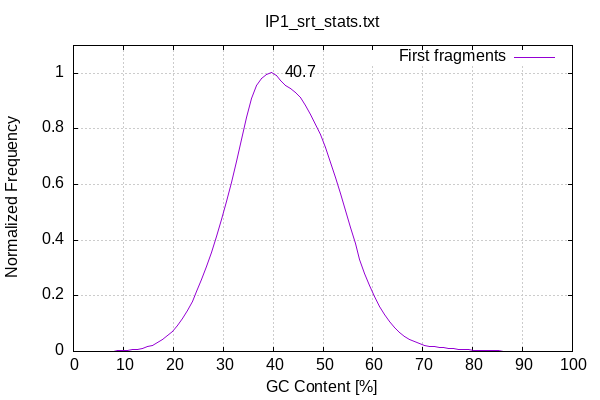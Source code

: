 
            set terminal png size 600,400 truecolor
            set output "IP1_srt_stats/gc-content.png"
            set grid xtics ytics y2tics back lc rgb "#cccccc"
            set title "IP1_srt_stats.txt" noenhanced
            set ylabel "Normalized Frequency"
            set xlabel "GC Content [%]"
            set yrange [0:1.1]
            set label sprintf("%.1f",40.70) at 40.70,1 front offset 1,0
            plot '-' smooth csplines with lines lc 1 title 'First fragments' 
        0	0.000039
2	0.000124
4	0.000280
6	0.000597
8	0.001335
10	0.002766
12	0.005998
14	0.012337
16	0.024310
18	0.044784
20	0.077282
22	0.123982
24	0.188432
26	0.270220
28	0.371091
30	0.493231
32	0.630875
34	0.788436
36	0.930817
38	0.988732
40	1.000000
42	0.966167
44	0.940068
46	0.900751
48	0.835942
50	0.756886
52	0.651716
54	0.534405
56	0.411288
58	0.301950
60	0.212123
62	0.142989
64	0.091482
66	0.058196
68	0.036921
70	0.024252
72	0.017166
74	0.013229
76	0.009759
78	0.007175
80	0.005330
82	0.003909
84	0.002627
86	0.001662
88	0.001066
90	0.000623
92	0.000341
94	0.000145
96	0.000067
98	0.000027
end
